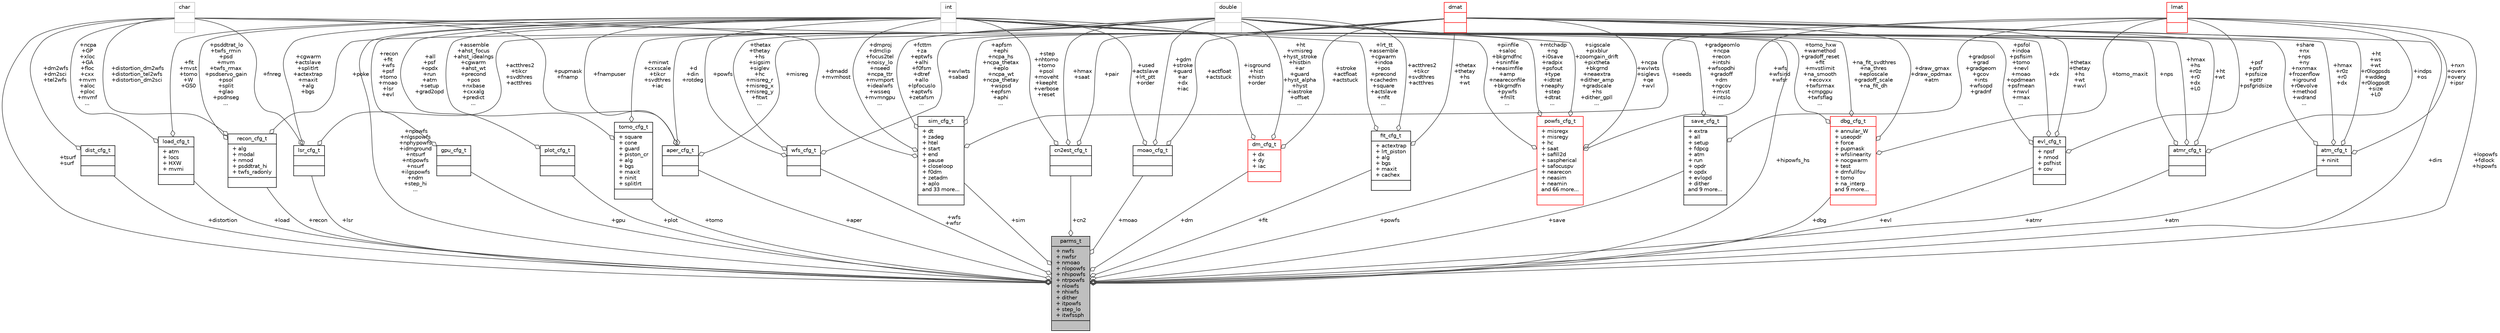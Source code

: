 digraph "parms_t"
{
 // INTERACTIVE_SVG=YES
  bgcolor="transparent";
  edge [fontname="Helvetica",fontsize="10",labelfontname="Helvetica",labelfontsize="10"];
  node [fontname="Helvetica",fontsize="10",shape=record];
  Node145 [label="{parms_t\n|+ nwfs\l+ nwfsr\l+ nmoao\l+ nlopowfs\l+ nhipowfs\l+ ntrpowfs\l+ nlowfs\l+ nhiwfs\l+ dither\l+ itpowfs\l+ step_lo\l+ itwfssph\l|}",height=0.2,width=0.4,color="black", fillcolor="grey75", style="filled", fontcolor="black"];
  Node146 -> Node145 [color="grey25",fontsize="10",style="solid",label=" +load" ,arrowhead="odiamond",fontname="Helvetica"];
  Node146 [label="{load_cfg_t\n|+ atm\l+ locs\l+ HXW\l+ mvmi\l|}",height=0.2,width=0.4,color="black",URL="$parms_8h.html#structload__cfg__t"];
  Node147 -> Node146 [color="grey25",fontsize="10",style="solid",label=" +ncpa\n+GP\n+xloc\n+GA\n+floc\n+cxx\n+mvm\n+aloc\n+ploc\n+mvmf\n..." ,arrowhead="odiamond",fontname="Helvetica"];
  Node147 [label="{char\n||}",height=0.2,width=0.4,color="grey75"];
  Node148 -> Node146 [color="grey25",fontsize="10",style="solid",label=" +fit\n+mvst\n+tomo\n+W\n+GS0" ,arrowhead="odiamond",fontname="Helvetica"];
  Node148 [label="{int\n||}",height=0.2,width=0.4,color="grey75"];
  Node149 -> Node145 [color="grey25",fontsize="10",style="solid",label=" +distortion" ,arrowhead="odiamond",fontname="Helvetica"];
  Node149 [label="{dist_cfg_t\n||}",height=0.2,width=0.4,color="black",URL="$parms_8h.html#structdist__cfg__t"];
  Node147 -> Node149 [color="grey25",fontsize="10",style="solid",label=" +dm2wfs\n+dm2sci\n+tel2wfs" ,arrowhead="odiamond",fontname="Helvetica"];
  Node150 -> Node145 [color="grey25",fontsize="10",style="solid",label=" +sim" ,arrowhead="odiamond",fontname="Helvetica"];
  Node150 [label="{sim_cfg_t\n|+ dt\l+ zadeg\l+ htel\l+ start\l+ end\l+ pause\l+ closeloop\l+ f0dm\l+ zetadm\l+ aplo\land 33 more...\l|}",height=0.2,width=0.4,color="black",URL="$parms_8h.html#structsim__cfg__t"];
  Node151 -> Node150 [color="grey25",fontsize="10",style="solid",label=" +fcttm\n+za\n+eptwfs\n+alhi\n+f0fsm\n+dtref\n+allo\n+lpfocuslo\n+aptwfs\n+zetafsm\n..." ,arrowhead="odiamond",fontname="Helvetica"];
  Node151 [label="{double\n||}",height=0.2,width=0.4,color="grey75"];
  Node152 -> Node150 [color="grey25",fontsize="10",style="solid",label=" +seeds" ,arrowhead="odiamond",fontname="Helvetica"];
  Node152 [label="{lmat\n||}",height=0.2,width=0.4,color="red",URL="$type_8h.html#structlmat"];
  Node147 -> Node150 [color="grey25",fontsize="10",style="solid",label=" +dmadd\n+mvmhost" ,arrowhead="odiamond",fontname="Helvetica"];
  Node148 -> Node150 [color="grey25",fontsize="10",style="solid",label=" +dmproj\n+dmclip\n+focus2tel\n+noisy_lo\n+nseed\n+ncpa_ttr\n+mvmport\n+idealwfs\n+wsseq\n+mvmngpu\n..." ,arrowhead="odiamond",fontname="Helvetica"];
  Node154 -> Node150 [color="grey25",fontsize="10",style="solid",label=" +apfsm\n+ephi\n+ncpa_hs\n+ncpa_thetax\n+eplo\n+ncpa_wt\n+ncpa_thetay\n+wspsd\n+epfsm\n+aphi\n..." ,arrowhead="odiamond",fontname="Helvetica"];
  Node154 [label="{dmat\n||}",height=0.2,width=0.4,color="red",URL="$type_8h.html#structdmat"];
  Node151 -> Node145 [color="grey25",fontsize="10",style="solid",label=" +hipowfs_hs" ,arrowhead="odiamond",fontname="Helvetica"];
  Node156 -> Node145 [color="grey25",fontsize="10",style="solid",label=" +aper" ,arrowhead="odiamond",fontname="Helvetica"];
  Node156 [label="{aper_cfg_t\n||}",height=0.2,width=0.4,color="black",URL="$parms_8h.html#structaper__cfg__t"];
  Node151 -> Node156 [color="grey25",fontsize="10",style="solid",label=" +d\n+din\n+rotdeg" ,arrowhead="odiamond",fontname="Helvetica"];
  Node147 -> Node156 [color="grey25",fontsize="10",style="solid",label=" +pupmask\n+fnamp" ,arrowhead="odiamond",fontname="Helvetica"];
  Node148 -> Node156 [color="grey25",fontsize="10",style="solid",label=" +fnampuser" ,arrowhead="odiamond",fontname="Helvetica"];
  Node154 -> Node156 [color="grey25",fontsize="10",style="solid",label=" +misreg" ,arrowhead="odiamond",fontname="Helvetica"];
  Node152 -> Node145 [color="grey25",fontsize="10",style="solid",label=" +lopowfs\n+fdlock\n+hipowfs" ,arrowhead="odiamond",fontname="Helvetica"];
  Node157 -> Node145 [color="grey25",fontsize="10",style="solid",label=" +tomo" ,arrowhead="odiamond",fontname="Helvetica"];
  Node157 [label="{tomo_cfg_t\n|+ square\l+ cone\l+ guard\l+ piston_cr\l+ alg\l+ bgs\l+ maxit\l+ ninit\l+ splitlrt\l|}",height=0.2,width=0.4,color="black",URL="$parms_8h.html#structtomo__cfg__t"];
  Node151 -> Node157 [color="grey25",fontsize="10",style="solid",label=" +minwt\n+cxxscale\n+tikcr\n+svdthres\n+iac" ,arrowhead="odiamond",fontname="Helvetica"];
  Node148 -> Node157 [color="grey25",fontsize="10",style="solid",label=" +assemble\n+ahst_focus\n+ahst_idealngs\n+cgwarm\n+ahst_wt\n+precond\n+pos\n+nxbase\n+cxxalg\n+predict\n..." ,arrowhead="odiamond",fontname="Helvetica"];
  Node158 -> Node145 [color="grey25",fontsize="10",style="solid",label=" +dbg" ,arrowhead="odiamond",fontname="Helvetica"];
  Node158 [label="{dbg_cfg_t\n|+ annular_W\l+ useopdr\l+ force\l+ pupmask\l+ wfslinearity\l+ nocgwarm\l+ test\l+ dmfullfov\l+ tomo\l+ na_interp\land 9 more...\l|}",height=0.2,width=0.4,color="red",URL="$parms_8h.html#structdbg__cfg__t"];
  Node151 -> Node158 [color="grey25",fontsize="10",style="solid",label=" +na_fit_svdthres\n+na_thres\n+eploscale\n+gradoff_scale\n+na_fit_dh" ,arrowhead="odiamond",fontname="Helvetica"];
  Node152 -> Node158 [color="grey25",fontsize="10",style="solid",label=" +tomo_maxit" ,arrowhead="odiamond",fontname="Helvetica"];
  Node148 -> Node158 [color="grey25",fontsize="10",style="solid",label=" +tomo_hxw\n+wamethod\n+gradoff_reset\n+fit\n+mvstlimit\n+na_smooth\n+ecovxx\n+twfsrmax\n+cmpgpu\n+twfsflag\n..." ,arrowhead="odiamond",fontname="Helvetica"];
  Node154 -> Node158 [color="grey25",fontsize="10",style="solid",label=" +draw_gmax\n+draw_opdmax\n+atm" ,arrowhead="odiamond",fontname="Helvetica"];
  Node161 -> Node145 [color="grey25",fontsize="10",style="solid",label=" +fit" ,arrowhead="odiamond",fontname="Helvetica"];
  Node161 [label="{fit_cfg_t\n|+ actextrap\l+ lrt_piston\l+ alg\l+ bgs\l+ maxit\l+ cachex\l|}",height=0.2,width=0.4,color="black",URL="$parms_8h.html#structfit__cfg__t"];
  Node151 -> Node161 [color="grey25",fontsize="10",style="solid",label=" +actthres2\n+tikcr\n+svdthres\n+actthres" ,arrowhead="odiamond",fontname="Helvetica"];
  Node148 -> Node161 [color="grey25",fontsize="10",style="solid",label=" +lrt_tt\n+assemble\n+cgwarm\n+indoa\n+pos\n+precond\n+cachedm\n+square\n+actslave\n+nfit\n..." ,arrowhead="odiamond",fontname="Helvetica"];
  Node154 -> Node161 [color="grey25",fontsize="10",style="solid",label=" +thetax\n+thetay\n+hs\n+wt" ,arrowhead="odiamond",fontname="Helvetica"];
  Node147 -> Node145 [color="grey25",fontsize="10",style="solid",label=" +tsurf\n+surf" ,arrowhead="odiamond",fontname="Helvetica"];
  Node162 -> Node145 [color="grey25",fontsize="10",style="solid",label=" +moao" ,arrowhead="odiamond",fontname="Helvetica"];
  Node162 [label="{moao_cfg_t\n||}",height=0.2,width=0.4,color="black",URL="$parms_8h.html#structmoao__cfg__t"];
  Node151 -> Node162 [color="grey25",fontsize="10",style="solid",label=" +gdm\n+stroke\n+guard\n+ar\n+dx\n+iac" ,arrowhead="odiamond",fontname="Helvetica"];
  Node148 -> Node162 [color="grey25",fontsize="10",style="solid",label=" +used\n+actslave\n+lrt_ptt\n+order" ,arrowhead="odiamond",fontname="Helvetica"];
  Node154 -> Node162 [color="grey25",fontsize="10",style="solid",label=" +actfloat\n+actstuck" ,arrowhead="odiamond",fontname="Helvetica"];
  Node163 -> Node145 [color="grey25",fontsize="10",style="solid",label=" +powfs" ,arrowhead="odiamond",fontname="Helvetica"];
  Node163 [label="{powfs_cfg_t\n|+ misregx\l+ misregy\l+ hc\l+ saat\l+ safill2d\l+ saspherical\l+ safocuspv\l+ nearecon\l+ neasim\l+ neamin\land 66 more...\l|}",height=0.2,width=0.4,color="red",URL="$parms_8h.html#structpowfs__cfg__t"];
  Node151 -> Node163 [color="grey25",fontsize="10",style="solid",label=" +sigscale\n+pixblur\n+zoomgain_drift\n+pixtheta\n+bkgrnd\n+neaextra\n+dither_amp\n+gradscale\n+hs\n+dither_gpll\n..." ,arrowhead="odiamond",fontname="Helvetica"];
  Node152 -> Node163 [color="grey25",fontsize="10",style="solid",label=" +wfs\n+wfsind\n+wfsr" ,arrowhead="odiamond",fontname="Helvetica"];
  Node147 -> Node163 [color="grey25",fontsize="10",style="solid",label=" +piinfile\n+saloc\n+bkgrndfnc\n+sninfile\n+neasimfile\n+amp\n+neareconfile\n+bkgrndfn\n+pywfs\n+fnllt\n..." ,arrowhead="odiamond",fontname="Helvetica"];
  Node148 -> Node163 [color="grey25",fontsize="10",style="solid",label=" +mtchadp\n+ng\n+i0save\n+radpix\n+psfout\n+type\n+idtrat\n+neaphy\n+step\n+dtrat\n..." ,arrowhead="odiamond",fontname="Helvetica"];
  Node154 -> Node163 [color="grey25",fontsize="10",style="solid",label=" +ncpa\n+wvlwts\n+siglevs\n+qe\n+wvl" ,arrowhead="odiamond",fontname="Helvetica"];
  Node166 -> Node145 [color="grey25",fontsize="10",style="solid",label=" +evl" ,arrowhead="odiamond",fontname="Helvetica"];
  Node166 [label="{evl_cfg_t\n|+ npsf\l+ nmod\l+ psfhist\l+ cov\l|}",height=0.2,width=0.4,color="black",URL="$parms_8h.html#structevl__cfg__t"];
  Node151 -> Node166 [color="grey25",fontsize="10",style="solid",label=" +dx" ,arrowhead="odiamond",fontname="Helvetica"];
  Node152 -> Node166 [color="grey25",fontsize="10",style="solid",label=" +psf\n+psfr\n+psfsize\n+pttr\n+psfgridsize" ,arrowhead="odiamond",fontname="Helvetica"];
  Node148 -> Node166 [color="grey25",fontsize="10",style="solid",label=" +psfol\n+indoa\n+psfisim\n+tomo\n+nevl\n+moao\n+opdmean\n+psfmean\n+nwvl\n+rmax\n..." ,arrowhead="odiamond",fontname="Helvetica"];
  Node154 -> Node166 [color="grey25",fontsize="10",style="solid",label=" +thetax\n+thetay\n+hs\n+wt\n+wvl" ,arrowhead="odiamond",fontname="Helvetica"];
  Node167 -> Node145 [color="grey25",fontsize="10",style="solid",label=" +recon" ,arrowhead="odiamond",fontname="Helvetica"];
  Node167 [label="{recon_cfg_t\n|+ alg\l+ modal\l+ nmod\l+ psddtrat_hi\l+ twfs_radonly\l|}",height=0.2,width=0.4,color="black",URL="$parms_8h.html#structrecon__cfg__t"];
  Node151 -> Node167 [color="grey25",fontsize="10",style="solid",label=" +poke" ,arrowhead="odiamond",fontname="Helvetica"];
  Node147 -> Node167 [color="grey25",fontsize="10",style="solid",label=" +distortion_dm2wfs\n+distortion_tel2wfs\n+distortion_dm2sci" ,arrowhead="odiamond",fontname="Helvetica"];
  Node148 -> Node167 [color="grey25",fontsize="10",style="solid",label=" +psddtrat_lo\n+twfs_rmin\n+psd\n+mvm\n+twfs_rmax\n+psdservo_gain\n+psol\n+split\n+glao\n+psdnseg\n..." ,arrowhead="odiamond",fontname="Helvetica"];
  Node168 -> Node145 [color="grey25",fontsize="10",style="solid",label=" +atmr" ,arrowhead="odiamond",fontname="Helvetica"];
  Node168 [label="{atmr_cfg_t\n||}",height=0.2,width=0.4,color="black",URL="$parms_8h.html#structatmr__cfg__t"];
  Node151 -> Node168 [color="grey25",fontsize="10",style="solid",label=" +hmax\n+hs\n+r0z\n+r0\n+dx\n+L0" ,arrowhead="odiamond",fontname="Helvetica"];
  Node152 -> Node168 [color="grey25",fontsize="10",style="solid",label=" +indps\n+os" ,arrowhead="odiamond",fontname="Helvetica"];
  Node148 -> Node168 [color="grey25",fontsize="10",style="solid",label=" +nps" ,arrowhead="odiamond",fontname="Helvetica"];
  Node154 -> Node168 [color="grey25",fontsize="10",style="solid",label=" +ht\n+wt" ,arrowhead="odiamond",fontname="Helvetica"];
  Node148 -> Node145 [color="grey25",fontsize="10",style="solid",label=" +npowfs\n+nlgspowfs\n+nphypowfs\n+idmground\n+ntsurf\n+ntipowfs\n+nsurf\n+ilgspowfs\n+ndm\n+step_hi\n..." ,arrowhead="odiamond",fontname="Helvetica"];
  Node169 -> Node145 [color="grey25",fontsize="10",style="solid",label=" +lsr" ,arrowhead="odiamond",fontname="Helvetica"];
  Node169 [label="{lsr_cfg_t\n||}",height=0.2,width=0.4,color="black",URL="$parms_8h.html#structlsr__cfg__t"];
  Node151 -> Node169 [color="grey25",fontsize="10",style="solid",label=" +actthres2\n+tikcr\n+svdthres\n+actthres" ,arrowhead="odiamond",fontname="Helvetica"];
  Node147 -> Node169 [color="grey25",fontsize="10",style="solid",label=" +fnreg" ,arrowhead="odiamond",fontname="Helvetica"];
  Node148 -> Node169 [color="grey25",fontsize="10",style="solid",label=" +cgwarm\n+actslave\n+splitlrt\n+actextrap\n+maxit\n+alg\n+bgs" ,arrowhead="odiamond",fontname="Helvetica"];
  Node170 -> Node145 [color="grey25",fontsize="10",style="solid",label=" +atm" ,arrowhead="odiamond",fontname="Helvetica"];
  Node170 [label="{atm_cfg_t\n|+ ninit\l|}",height=0.2,width=0.4,color="black",URL="$parms_8h.html#structatm__cfg__t"];
  Node151 -> Node170 [color="grey25",fontsize="10",style="solid",label=" +hmax\n+r0z\n+r0\n+dx" ,arrowhead="odiamond",fontname="Helvetica"];
  Node152 -> Node170 [color="grey25",fontsize="10",style="solid",label=" +nxn\n+overx\n+overy\n+ipsr" ,arrowhead="odiamond",fontname="Helvetica"];
  Node148 -> Node170 [color="grey25",fontsize="10",style="solid",label=" +share\n+nx\n+nps\n+ny\n+nxnmax\n+frozenflow\n+iground\n+r0evolve\n+method\n+wdrand\n..." ,arrowhead="odiamond",fontname="Helvetica"];
  Node154 -> Node170 [color="grey25",fontsize="10",style="solid",label=" +ht\n+ws\n+wt\n+r0logpsds\n+wddeg\n+r0logpsdt\n+size\n+L0" ,arrowhead="odiamond",fontname="Helvetica"];
  Node154 -> Node145 [color="grey25",fontsize="10",style="solid",label=" +dirs" ,arrowhead="odiamond",fontname="Helvetica"];
  Node171 -> Node145 [color="grey25",fontsize="10",style="solid",label=" +gpu" ,arrowhead="odiamond",fontname="Helvetica"];
  Node171 [label="{gpu_cfg_t\n||}",height=0.2,width=0.4,color="black",URL="$parms_8h.html#structgpu__cfg__t"];
  Node148 -> Node171 [color="grey25",fontsize="10",style="solid",label=" +recon\n+fit\n+wfs\n+psf\n+tomo\n+moao\n+lsr\n+evl" ,arrowhead="odiamond",fontname="Helvetica"];
  Node172 -> Node145 [color="grey25",fontsize="10",style="solid",label=" +plot" ,arrowhead="odiamond",fontname="Helvetica"];
  Node172 [label="{plot_cfg_t\n||}",height=0.2,width=0.4,color="black",URL="$parms_8h.html#structplot__cfg__t"];
  Node148 -> Node172 [color="grey25",fontsize="10",style="solid",label=" +all\n+psf\n+opdx\n+run\n+atm\n+setup\n+grad2opd" ,arrowhead="odiamond",fontname="Helvetica"];
  Node173 -> Node145 [color="grey25",fontsize="10",style="solid",label=" +save" ,arrowhead="odiamond",fontname="Helvetica"];
  Node173 [label="{save_cfg_t\n|+ extra\l+ all\l+ setup\l+ fdpcg\l+ atm\l+ run\l+ opdr\l+ opdx\l+ evlopd\l+ dither\land 9 more...\l|}",height=0.2,width=0.4,color="black",URL="$parms_8h.html#structsave__cfg__t"];
  Node152 -> Node173 [color="grey25",fontsize="10",style="solid",label=" +gradpsol\n+grad\n+gradgeom\n+gcov\n+ints\n+wfsopd\n+gradnf" ,arrowhead="odiamond",fontname="Helvetica"];
  Node148 -> Node173 [color="grey25",fontsize="10",style="solid",label=" +gradgeomlo\n+ncpa\n+recon\n+intshi\n+wfsopdhi\n+gradoff\n+dm\n+ngcov\n+mvst\n+intslo\n..." ,arrowhead="odiamond",fontname="Helvetica"];
  Node174 -> Node145 [color="grey25",fontsize="10",style="solid",label=" +dm" ,arrowhead="odiamond",fontname="Helvetica"];
  Node174 [label="{dm_cfg_t\n|+ dx\l+ dy\l+ iac\l|}",height=0.2,width=0.4,color="red",URL="$parms_8h.html#structdm__cfg__t"];
  Node151 -> Node174 [color="grey25",fontsize="10",style="solid",label=" +ht\n+vmisreg\n+hyst_stroke\n+histbin\n+ar\n+guard\n+hyst_alpha\n+hyst\n+iastroke\n+offset\n..." ,arrowhead="odiamond",fontname="Helvetica"];
  Node148 -> Node174 [color="grey25",fontsize="10",style="solid",label=" +isground\n+hist\n+histn\n+order" ,arrowhead="odiamond",fontname="Helvetica"];
  Node154 -> Node174 [color="grey25",fontsize="10",style="solid",label=" +stroke\n+actfloat\n+actstuck" ,arrowhead="odiamond",fontname="Helvetica"];
  Node175 -> Node145 [color="grey25",fontsize="10",style="solid",label=" +wfs\n+wfsr" ,arrowhead="odiamond",fontname="Helvetica"];
  Node175 [label="{wfs_cfg_t\n||}",height=0.2,width=0.4,color="black",URL="$parms_8h.html#structwfs__cfg__t"];
  Node151 -> Node175 [color="grey25",fontsize="10",style="solid",label=" +thetax\n+thetay\n+hs\n+sigsim\n+siglev\n+hc\n+misreg_r\n+misreg_x\n+misreg_y\n+fitwt\n..." ,arrowhead="odiamond",fontname="Helvetica"];
  Node148 -> Node175 [color="grey25",fontsize="10",style="solid",label=" +powfs" ,arrowhead="odiamond",fontname="Helvetica"];
  Node154 -> Node175 [color="grey25",fontsize="10",style="solid",label=" +wvlwts\n+sabad" ,arrowhead="odiamond",fontname="Helvetica"];
  Node176 -> Node145 [color="grey25",fontsize="10",style="solid",label=" +cn2" ,arrowhead="odiamond",fontname="Helvetica"];
  Node176 [label="{cn2est_cfg_t\n||}",height=0.2,width=0.4,color="black",URL="$parms_8h.html#structcn2est__cfg__t"];
  Node151 -> Node176 [color="grey25",fontsize="10",style="solid",label=" +hmax\n+saat" ,arrowhead="odiamond",fontname="Helvetica"];
  Node148 -> Node176 [color="grey25",fontsize="10",style="solid",label=" +step\n+nhtomo\n+tomo\n+psol\n+moveht\n+keepht\n+verbose\n+reset" ,arrowhead="odiamond",fontname="Helvetica"];
  Node154 -> Node176 [color="grey25",fontsize="10",style="solid",label=" +pair" ,arrowhead="odiamond",fontname="Helvetica"];
}

